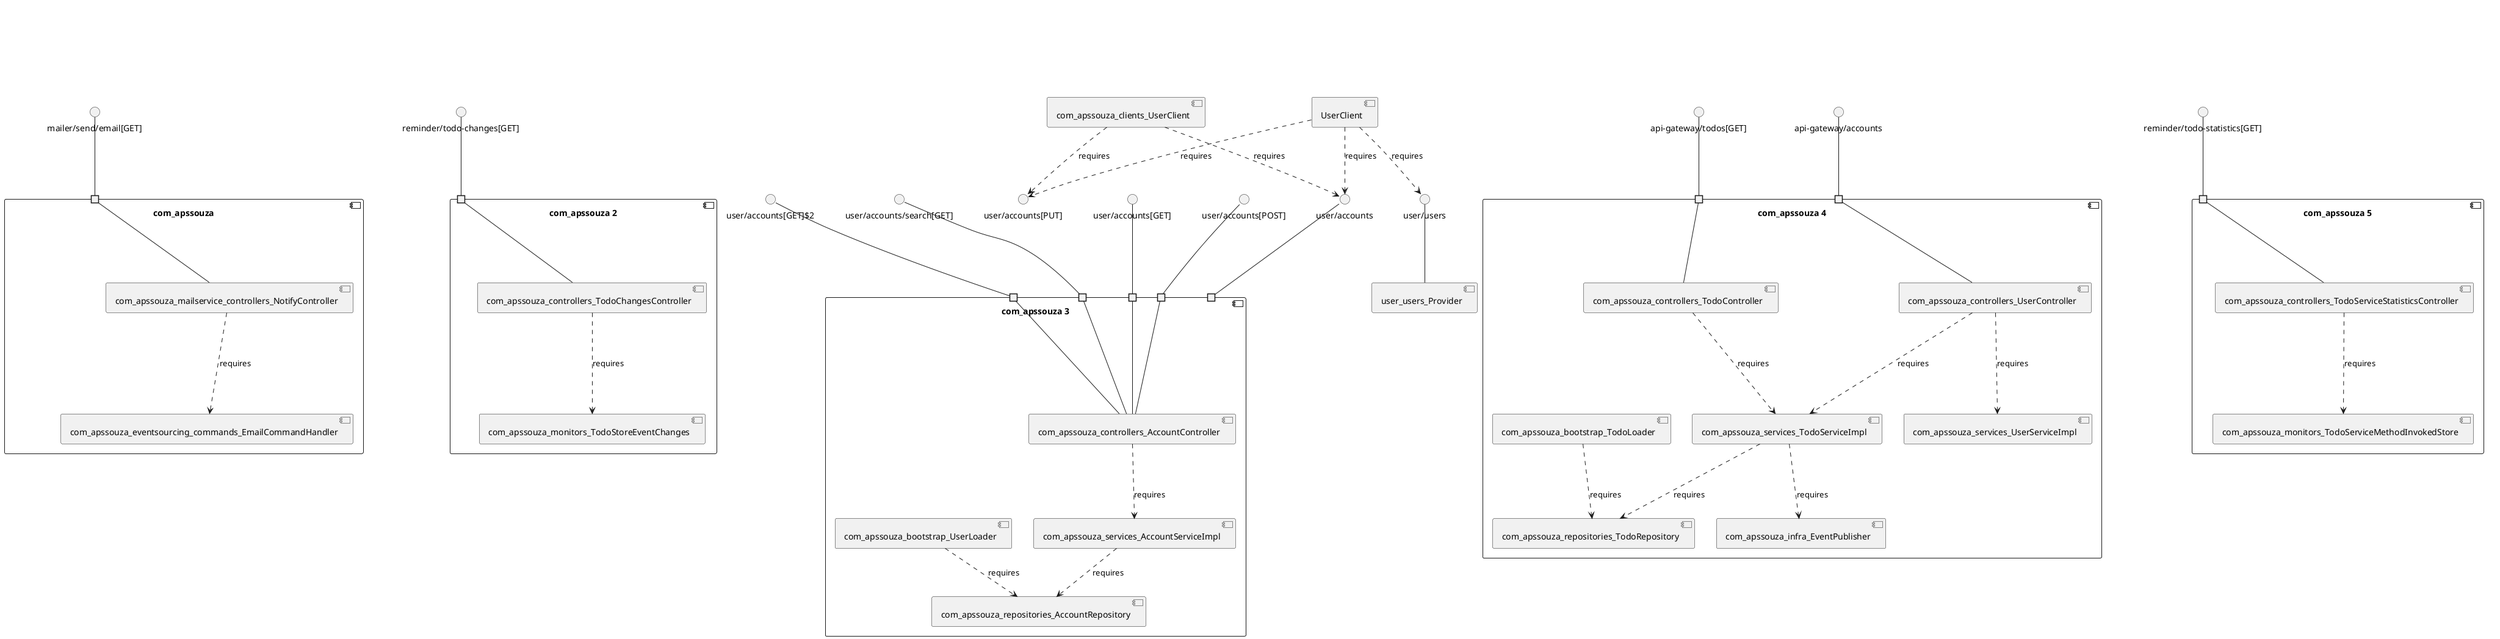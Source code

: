 @startuml
skinparam fixCircleLabelOverlapping true
skinparam componentStyle uml2
component "com_apssouza\n\n\n\n\n\n" {
[com_apssouza_eventsourcing_commands_EmailCommandHandler]
[com_apssouza_mailservice_controllers_NotifyController]
portin " " as com_apssouza_requires_mailer_send_email_GET_
[com_apssouza_mailservice_controllers_NotifyController]..>[com_apssouza_eventsourcing_commands_EmailCommandHandler] : requires
"com_apssouza_requires_mailer_send_email_GET_"--[com_apssouza_mailservice_controllers_NotifyController]
}
interface "mailer/send/email[GET]" as interface.mailer_send_email_GET_
interface.mailer_send_email_GET_--"com_apssouza_requires_mailer_send_email_GET_"
component "com_apssouza 2\n\n\n\n\n\n" {
[com_apssouza_monitors_TodoStoreEventChanges]
[com_apssouza_controllers_TodoChangesController]
portin " " as com_apssouza_2_requires_reminder_todo_changes_GET_
[com_apssouza_controllers_TodoChangesController]..>[com_apssouza_monitors_TodoStoreEventChanges] : requires
"com_apssouza_2_requires_reminder_todo_changes_GET_"--[com_apssouza_controllers_TodoChangesController]
}
interface "reminder/todo-changes[GET]" as interface.reminder_todo_changes_GET_
interface.reminder_todo_changes_GET_--"com_apssouza_2_requires_reminder_todo_changes_GET_"
component "com_apssouza 3\n\n\n\n\n\n" {
[com_apssouza_repositories_AccountRepository]
[com_apssouza_controllers_AccountController]
[com_apssouza_services_AccountServiceImpl]
[com_apssouza_bootstrap_UserLoader]
portin " " as com_apssouza_3_requires_user_accounts_GET_
portin " " as com_apssouza_3_requires_user_accounts_search_GET_
portin " " as com_apssouza_3_requires_user_accounts_POST_
portin " " as com_apssouza_3_requires_user_accounts
portin " " as com_apssouza_3_requires_user_accounts_GET_2
[com_apssouza_services_AccountServiceImpl]..>[com_apssouza_repositories_AccountRepository] : requires
[com_apssouza_bootstrap_UserLoader]..>[com_apssouza_repositories_AccountRepository] : requires
[com_apssouza_controllers_AccountController]..>[com_apssouza_services_AccountServiceImpl] : requires
"com_apssouza_3_requires_user_accounts_GET_"--[com_apssouza_controllers_AccountController]
"com_apssouza_3_requires_user_accounts_POST_"--[com_apssouza_controllers_AccountController]
"com_apssouza_3_requires_user_accounts_search_GET_"--[com_apssouza_controllers_AccountController]
"com_apssouza_3_requires_user_accounts_GET_2"--[com_apssouza_controllers_AccountController]
}
interface "user/accounts[GET]$2" as interface.user_accounts_GET_2
interface.user_accounts_GET_2--"com_apssouza_3_requires_user_accounts_GET_2"
interface "user/accounts[GET]" as interface.user_accounts_GET_
interface.user_accounts_GET_--"com_apssouza_3_requires_user_accounts_GET_"
interface "user/accounts[POST]" as interface.user_accounts_POST_
interface.user_accounts_POST_--"com_apssouza_3_requires_user_accounts_POST_"
interface "user/accounts" as interface.user_accounts
interface.user_accounts--"com_apssouza_3_requires_user_accounts"
interface "user/accounts/search[GET]" as interface.user_accounts_search_GET_
interface.user_accounts_search_GET_--"com_apssouza_3_requires_user_accounts_search_GET_"
component "com_apssouza 4\n\n\n\n\n\n" {
[com_apssouza_services_TodoServiceImpl]
[com_apssouza_bootstrap_TodoLoader]
[com_apssouza_repositories_TodoRepository]
[com_apssouza_services_UserServiceImpl]
[com_apssouza_controllers_UserController]
[com_apssouza_controllers_TodoController]
[com_apssouza_infra_EventPublisher]
portin " " as com_apssouza_4_requires_api_gateway_todos_GET_
portin " " as com_apssouza_4_requires_api_gateway_accounts
[com_apssouza_services_TodoServiceImpl]..>[com_apssouza_infra_EventPublisher] : requires
[com_apssouza_controllers_TodoController]..>[com_apssouza_services_TodoServiceImpl] : requires
[com_apssouza_controllers_UserController]..>[com_apssouza_services_UserServiceImpl] : requires
[com_apssouza_services_TodoServiceImpl]..>[com_apssouza_repositories_TodoRepository] : requires
[com_apssouza_bootstrap_TodoLoader]..>[com_apssouza_repositories_TodoRepository] : requires
[com_apssouza_controllers_UserController]..>[com_apssouza_services_TodoServiceImpl] : requires
"com_apssouza_4_requires_api_gateway_todos_GET_"--[com_apssouza_controllers_TodoController]
"com_apssouza_4_requires_api_gateway_accounts"--[com_apssouza_controllers_UserController]
}
interface "api-gateway/accounts" as interface.api_gateway_accounts
interface.api_gateway_accounts--"com_apssouza_4_requires_api_gateway_accounts"
interface "api-gateway/todos[GET]" as interface.api_gateway_todos_GET_
interface.api_gateway_todos_GET_--"com_apssouza_4_requires_api_gateway_todos_GET_"
component "com_apssouza 5\n\n\n\n\n\n" {
[com_apssouza_monitors_TodoServiceMethodInvokedStore]
[com_apssouza_controllers_TodoServiceStatisticsController]
portin " " as com_apssouza_5_requires_reminder_todo_statistics_GET_
[com_apssouza_controllers_TodoServiceStatisticsController]..>[com_apssouza_monitors_TodoServiceMethodInvokedStore] : requires
"com_apssouza_5_requires_reminder_todo_statistics_GET_"--[com_apssouza_controllers_TodoServiceStatisticsController]
}
interface "reminder/todo-statistics[GET]" as interface.reminder_todo_statistics_GET_
interface.reminder_todo_statistics_GET_--"com_apssouza_5_requires_reminder_todo_statistics_GET_"
component "com_apssouza_eventsourcing\n\n\n\n\n\n" {
[com_apssouza_eventsourcing_eventstore_EventSerializer]
[com_apssouza_eventsourcing_eventstore_EventStoreRepository]
[com_apssouza_eventsourcing_services_EventSourcingServiceImpl]
[com_apssouza_eventsourcing_services_EventSourcingServiceImpl]..>[com_apssouza_eventsourcing_eventstore_EventSerializer] : requires
[com_apssouza_eventsourcing_services_EventSourcingServiceImpl]..>[com_apssouza_eventsourcing_eventstore_EventStoreRepository] : requires
}
component "com_apssouza_integrations_socket_TodoSocketController\n\n\n\n\n\n" {
[com_apssouza_integrations_socket_TodoSocketController]
}
component "com_apssouza_mailservice\n\n\n\n\n\n" {
[com_apssouza_mailservice_controllers_EmailController]
[com_apssouza_mailservice_repository_EmailRepository]
portin " " as com_apssouza_mailservice_requires_mailer_emails_GET_
[com_apssouza_mailservice_controllers_EmailController]..>[com_apssouza_mailservice_repository_EmailRepository] : requires
"com_apssouza_mailservice_requires_mailer_emails_GET_"--[com_apssouza_mailservice_controllers_EmailController]
}
interface "mailer/emails[GET]" as interface.mailer_emails_GET_
interface.mailer_emails_GET_--"com_apssouza_mailservice_requires_mailer_emails_GET_"
interface "reminder/todos" as interface.reminder_todos
interface.reminder_todos--[TodoController]
interface "user/accounts" as interface.user_accounts
[UserClient]..>interface.user_accounts : requires
interface "user/accounts[PUT]" as interface.user_accounts_PUT_
[UserClient]..>interface.user_accounts_PUT_ : requires
interface "user/users" as interface.user_users
[UserClient]..>interface.user_users : requires
interface "user/accounts" as interface.user_accounts
[com_apssouza_clients_UserClient]..>interface.user_accounts : requires
interface "user/accounts[PUT]" as interface.user_accounts_PUT_
[com_apssouza_clients_UserClient]..>interface.user_accounts_PUT_ : requires
interface "com_apssouza_eventsourcing_services_ApplicationEventPublisher" as interface.com_apssouza_eventsourcing_services_ApplicationEventPublisher
interface.com_apssouza_eventsourcing_services_ApplicationEventPublisher--[com_apssouza_eventsourcing_services_ApplicationEventPublisher_Provider]
interface "com_apssouza_infra_ApplicationEventPublisher" as interface.com_apssouza_infra_ApplicationEventPublisher
interface.com_apssouza_infra_ApplicationEventPublisher--[com_apssouza_infra_ApplicationEventPublisher_Provider]
interface "com_apssouza_infra_Source" as interface.com_apssouza_infra_Source
interface.com_apssouza_infra_Source--[com_apssouza_infra_Source_Provider]
interface "user/users" as interface.user_users
interface.user_users--[user_users_Provider]

@enduml

